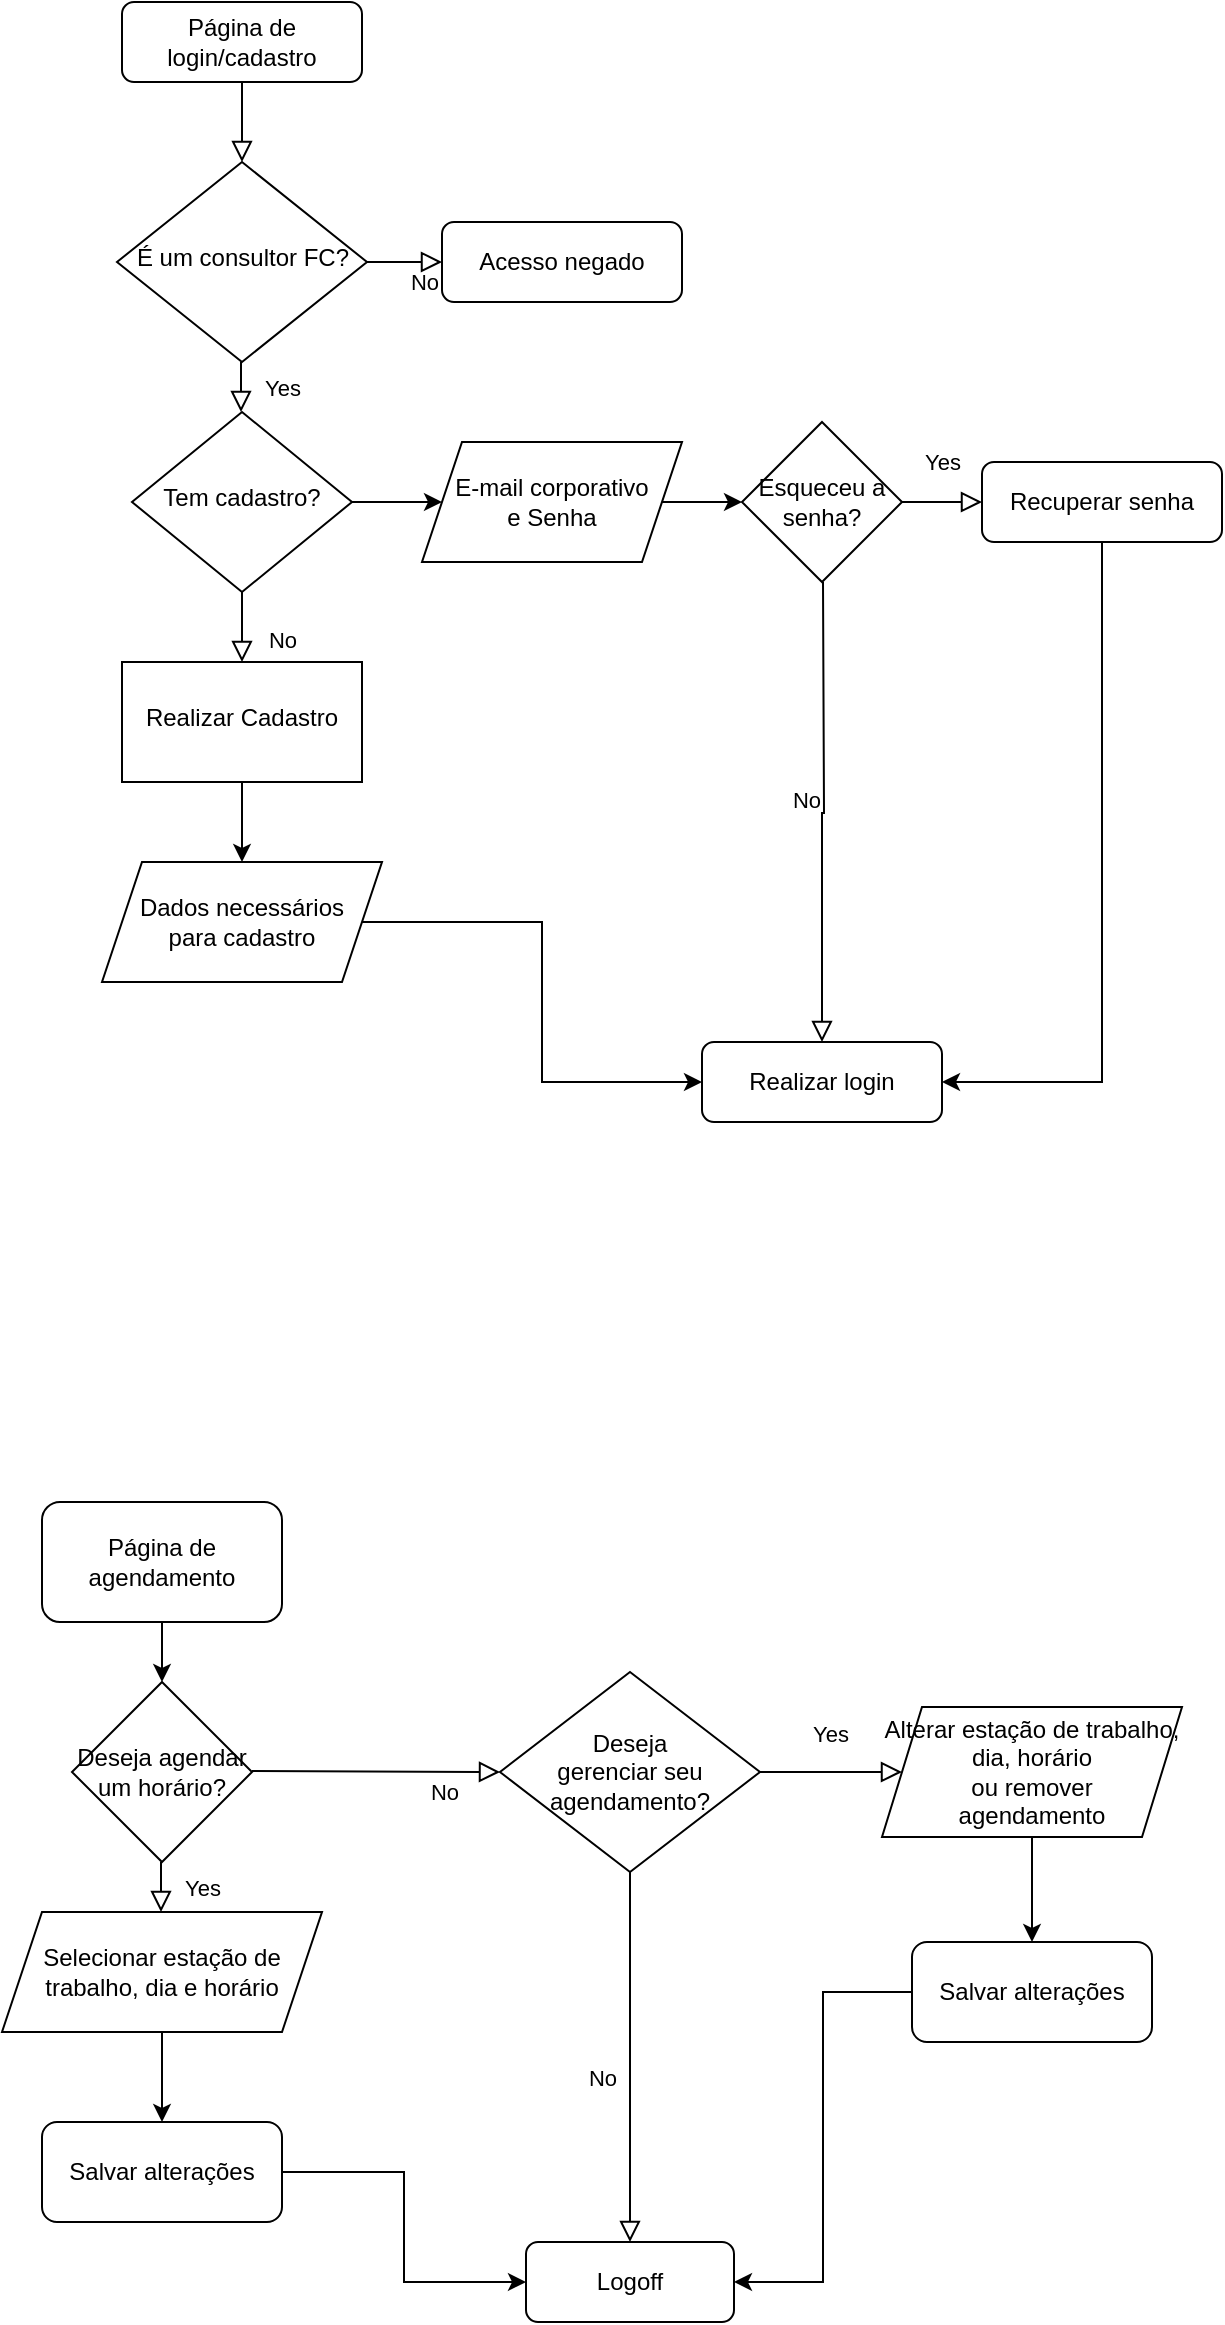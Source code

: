 <mxfile version="15.0.6" type="github">
  <diagram id="WUe_F00v6wb_hHvn9v3L" name="Page-1">
    <mxGraphModel dx="1422" dy="712" grid="1" gridSize="10" guides="1" tooltips="1" connect="1" arrows="1" fold="1" page="1" pageScale="1" pageWidth="827" pageHeight="1169" math="0" shadow="0">
      <root>
        <mxCell id="0" />
        <mxCell id="1" parent="0" />
        <mxCell id="g0WpMEpv7oePF3XQuSxZ-1" value="" style="rounded=0;html=1;jettySize=auto;orthogonalLoop=1;fontSize=11;endArrow=block;endFill=0;endSize=8;strokeWidth=1;shadow=0;labelBackgroundColor=none;edgeStyle=orthogonalEdgeStyle;" edge="1" parent="1" source="g0WpMEpv7oePF3XQuSxZ-2" target="g0WpMEpv7oePF3XQuSxZ-4">
          <mxGeometry relative="1" as="geometry" />
        </mxCell>
        <mxCell id="g0WpMEpv7oePF3XQuSxZ-2" value="Página de login/cadastro" style="rounded=1;whiteSpace=wrap;html=1;fontSize=12;glass=0;strokeWidth=1;shadow=0;" vertex="1" parent="1">
          <mxGeometry x="100" y="40" width="120" height="40" as="geometry" />
        </mxCell>
        <mxCell id="g0WpMEpv7oePF3XQuSxZ-3" value="No" style="edgeStyle=orthogonalEdgeStyle;rounded=0;html=1;jettySize=auto;orthogonalLoop=1;fontSize=11;endArrow=block;endFill=0;endSize=8;strokeWidth=1;shadow=0;labelBackgroundColor=none;" edge="1" parent="1" source="g0WpMEpv7oePF3XQuSxZ-4" target="g0WpMEpv7oePF3XQuSxZ-5">
          <mxGeometry x="0.529" y="-10" relative="1" as="geometry">
            <mxPoint x="1" as="offset" />
          </mxGeometry>
        </mxCell>
        <mxCell id="g0WpMEpv7oePF3XQuSxZ-4" value="É um consultor FC?" style="rhombus;whiteSpace=wrap;html=1;shadow=0;fontFamily=Helvetica;fontSize=12;align=center;strokeWidth=1;spacing=6;spacingTop=-4;" vertex="1" parent="1">
          <mxGeometry x="97.5" y="120" width="125" height="100" as="geometry" />
        </mxCell>
        <mxCell id="g0WpMEpv7oePF3XQuSxZ-5" value="Acesso negado" style="rounded=1;whiteSpace=wrap;html=1;fontSize=12;glass=0;strokeWidth=1;shadow=0;" vertex="1" parent="1">
          <mxGeometry x="260" y="150" width="120" height="40" as="geometry" />
        </mxCell>
        <mxCell id="g0WpMEpv7oePF3XQuSxZ-6" value="No" style="rounded=0;html=1;jettySize=auto;orthogonalLoop=1;fontSize=11;endArrow=block;endFill=0;endSize=8;strokeWidth=1;shadow=0;labelBackgroundColor=none;edgeStyle=orthogonalEdgeStyle;" edge="1" parent="1" source="g0WpMEpv7oePF3XQuSxZ-8">
          <mxGeometry x="0.333" y="20" relative="1" as="geometry">
            <mxPoint as="offset" />
            <mxPoint x="160" y="370" as="targetPoint" />
          </mxGeometry>
        </mxCell>
        <mxCell id="g0WpMEpv7oePF3XQuSxZ-7" value="" style="edgeStyle=orthogonalEdgeStyle;rounded=0;orthogonalLoop=1;jettySize=auto;html=1;" edge="1" parent="1" source="g0WpMEpv7oePF3XQuSxZ-8" target="g0WpMEpv7oePF3XQuSxZ-15">
          <mxGeometry relative="1" as="geometry" />
        </mxCell>
        <mxCell id="g0WpMEpv7oePF3XQuSxZ-8" value="Tem cadastro?" style="rhombus;whiteSpace=wrap;html=1;shadow=0;fontFamily=Helvetica;fontSize=12;align=center;strokeWidth=1;spacing=6;spacingTop=-4;" vertex="1" parent="1">
          <mxGeometry x="105" y="245" width="110" height="90" as="geometry" />
        </mxCell>
        <mxCell id="g0WpMEpv7oePF3XQuSxZ-9" value="Realizar login" style="rounded=1;whiteSpace=wrap;html=1;fontSize=12;glass=0;strokeWidth=1;shadow=0;" vertex="1" parent="1">
          <mxGeometry x="390" y="560" width="120" height="40" as="geometry" />
        </mxCell>
        <mxCell id="g0WpMEpv7oePF3XQuSxZ-10" value="" style="edgeStyle=orthogonalEdgeStyle;rounded=0;orthogonalLoop=1;jettySize=auto;html=1;" edge="1" parent="1" source="g0WpMEpv7oePF3XQuSxZ-11" target="g0WpMEpv7oePF3XQuSxZ-13">
          <mxGeometry relative="1" as="geometry" />
        </mxCell>
        <mxCell id="g0WpMEpv7oePF3XQuSxZ-11" value="Realizar Cadastro" style="whiteSpace=wrap;html=1;shadow=0;strokeWidth=1;spacing=6;spacingTop=-4;" vertex="1" parent="1">
          <mxGeometry x="100" y="370" width="120" height="60" as="geometry" />
        </mxCell>
        <mxCell id="g0WpMEpv7oePF3XQuSxZ-12" style="edgeStyle=orthogonalEdgeStyle;rounded=0;orthogonalLoop=1;jettySize=auto;html=1;entryX=0;entryY=0.5;entryDx=0;entryDy=0;" edge="1" parent="1" source="g0WpMEpv7oePF3XQuSxZ-13" target="g0WpMEpv7oePF3XQuSxZ-9">
          <mxGeometry relative="1" as="geometry" />
        </mxCell>
        <mxCell id="g0WpMEpv7oePF3XQuSxZ-13" value="&lt;div&gt;Dados necessários &lt;br&gt;&lt;/div&gt;&lt;div&gt;para cadastro&lt;/div&gt;" style="shape=parallelogram;perimeter=parallelogramPerimeter;whiteSpace=wrap;html=1;fixedSize=1;" vertex="1" parent="1">
          <mxGeometry x="90" y="470" width="140" height="60" as="geometry" />
        </mxCell>
        <mxCell id="g0WpMEpv7oePF3XQuSxZ-14" value="" style="edgeStyle=orthogonalEdgeStyle;rounded=0;orthogonalLoop=1;jettySize=auto;html=1;" edge="1" parent="1" source="g0WpMEpv7oePF3XQuSxZ-15" target="g0WpMEpv7oePF3XQuSxZ-16">
          <mxGeometry relative="1" as="geometry" />
        </mxCell>
        <mxCell id="g0WpMEpv7oePF3XQuSxZ-15" value="&lt;div&gt;E-mail corporativo&lt;/div&gt;&lt;div&gt;e Senha&lt;br&gt;&lt;/div&gt;" style="shape=parallelogram;perimeter=parallelogramPerimeter;whiteSpace=wrap;html=1;fixedSize=1;" vertex="1" parent="1">
          <mxGeometry x="250" y="260" width="130" height="60" as="geometry" />
        </mxCell>
        <mxCell id="g0WpMEpv7oePF3XQuSxZ-16" value="Esqueceu a senha?" style="rhombus;whiteSpace=wrap;html=1;" vertex="1" parent="1">
          <mxGeometry x="410" y="250" width="80" height="80" as="geometry" />
        </mxCell>
        <mxCell id="g0WpMEpv7oePF3XQuSxZ-17" style="edgeStyle=orthogonalEdgeStyle;rounded=0;orthogonalLoop=1;jettySize=auto;html=1;exitX=0.5;exitY=1;exitDx=0;exitDy=0;entryX=1;entryY=0.5;entryDx=0;entryDy=0;" edge="1" parent="1" source="g0WpMEpv7oePF3XQuSxZ-18" target="g0WpMEpv7oePF3XQuSxZ-9">
          <mxGeometry relative="1" as="geometry" />
        </mxCell>
        <mxCell id="g0WpMEpv7oePF3XQuSxZ-18" value="Recuperar senha" style="rounded=1;whiteSpace=wrap;html=1;fontSize=12;glass=0;strokeWidth=1;shadow=0;" vertex="1" parent="1">
          <mxGeometry x="530" y="270" width="120" height="40" as="geometry" />
        </mxCell>
        <mxCell id="g0WpMEpv7oePF3XQuSxZ-19" value="No" style="edgeStyle=orthogonalEdgeStyle;rounded=0;html=1;jettySize=auto;orthogonalLoop=1;fontSize=11;endArrow=block;endFill=0;endSize=8;strokeWidth=1;shadow=0;labelBackgroundColor=none;exitX=0.5;exitY=1;exitDx=0;exitDy=0;entryX=0.5;entryY=0;entryDx=0;entryDy=0;" edge="1" parent="1" target="g0WpMEpv7oePF3XQuSxZ-9">
          <mxGeometry x="-0.067" y="-10" relative="1" as="geometry">
            <mxPoint x="1" y="1" as="offset" />
            <mxPoint x="450.5" y="330" as="sourcePoint" />
            <mxPoint x="449.5" y="360" as="targetPoint" />
            <Array as="points" />
          </mxGeometry>
        </mxCell>
        <mxCell id="g0WpMEpv7oePF3XQuSxZ-20" value="Yes" style="rounded=0;html=1;jettySize=auto;orthogonalLoop=1;fontSize=11;endArrow=block;endFill=0;endSize=8;strokeWidth=1;shadow=0;labelBackgroundColor=none;edgeStyle=orthogonalEdgeStyle;exitX=1;exitY=0.5;exitDx=0;exitDy=0;entryX=0;entryY=0.5;entryDx=0;entryDy=0;" edge="1" parent="1" source="g0WpMEpv7oePF3XQuSxZ-16" target="g0WpMEpv7oePF3XQuSxZ-18">
          <mxGeometry y="20" relative="1" as="geometry">
            <mxPoint as="offset" />
            <mxPoint x="510" y="277.5" as="sourcePoint" />
            <mxPoint x="510" y="302.5" as="targetPoint" />
          </mxGeometry>
        </mxCell>
        <mxCell id="g0WpMEpv7oePF3XQuSxZ-21" value="Yes" style="rounded=0;html=1;jettySize=auto;orthogonalLoop=1;fontSize=11;endArrow=block;endFill=0;endSize=8;strokeWidth=1;shadow=0;labelBackgroundColor=none;edgeStyle=orthogonalEdgeStyle;" edge="1" parent="1">
          <mxGeometry y="20" relative="1" as="geometry">
            <mxPoint as="offset" />
            <mxPoint x="159.5" y="220" as="sourcePoint" />
            <mxPoint x="159.5" y="245" as="targetPoint" />
          </mxGeometry>
        </mxCell>
        <mxCell id="g0WpMEpv7oePF3XQuSxZ-22" value="" style="edgeStyle=orthogonalEdgeStyle;rounded=0;orthogonalLoop=1;jettySize=auto;html=1;" edge="1" parent="1" source="g0WpMEpv7oePF3XQuSxZ-23" target="g0WpMEpv7oePF3XQuSxZ-24">
          <mxGeometry relative="1" as="geometry" />
        </mxCell>
        <mxCell id="g0WpMEpv7oePF3XQuSxZ-23" value="Página de agendamento" style="rounded=1;whiteSpace=wrap;html=1;" vertex="1" parent="1">
          <mxGeometry x="60" y="790" width="120" height="60" as="geometry" />
        </mxCell>
        <mxCell id="g0WpMEpv7oePF3XQuSxZ-24" value="Deseja agendar um horário?" style="rhombus;whiteSpace=wrap;html=1;" vertex="1" parent="1">
          <mxGeometry x="75" y="880" width="90" height="90" as="geometry" />
        </mxCell>
        <mxCell id="g0WpMEpv7oePF3XQuSxZ-25" value="No" style="edgeStyle=orthogonalEdgeStyle;rounded=0;html=1;jettySize=auto;orthogonalLoop=1;fontSize=11;endArrow=block;endFill=0;endSize=8;strokeWidth=1;shadow=0;labelBackgroundColor=none;entryX=0;entryY=0.5;entryDx=0;entryDy=0;" edge="1" parent="1" target="g0WpMEpv7oePF3XQuSxZ-27">
          <mxGeometry x="0.529" y="-10" relative="1" as="geometry">
            <mxPoint x="1" as="offset" />
            <mxPoint x="165" y="924.5" as="sourcePoint" />
            <mxPoint x="202.5" y="924.5" as="targetPoint" />
          </mxGeometry>
        </mxCell>
        <mxCell id="g0WpMEpv7oePF3XQuSxZ-26" value="Yes" style="rounded=0;html=1;jettySize=auto;orthogonalLoop=1;fontSize=11;endArrow=block;endFill=0;endSize=8;strokeWidth=1;shadow=0;labelBackgroundColor=none;edgeStyle=orthogonalEdgeStyle;" edge="1" parent="1">
          <mxGeometry y="20" relative="1" as="geometry">
            <mxPoint as="offset" />
            <mxPoint x="119.5" y="970" as="sourcePoint" />
            <mxPoint x="119.5" y="995" as="targetPoint" />
          </mxGeometry>
        </mxCell>
        <mxCell id="g0WpMEpv7oePF3XQuSxZ-27" value="&lt;div&gt;Deseja &lt;br&gt;&lt;/div&gt;&lt;div&gt;gerenciar seu agendamento?&lt;/div&gt;" style="rhombus;whiteSpace=wrap;html=1;" vertex="1" parent="1">
          <mxGeometry x="289" y="875" width="130" height="100" as="geometry" />
        </mxCell>
        <mxCell id="g0WpMEpv7oePF3XQuSxZ-28" value="No" style="edgeStyle=orthogonalEdgeStyle;rounded=0;html=1;jettySize=auto;orthogonalLoop=1;fontSize=11;endArrow=block;endFill=0;endSize=8;strokeWidth=1;shadow=0;labelBackgroundColor=none;exitX=0.5;exitY=1;exitDx=0;exitDy=0;entryX=0.5;entryY=0;entryDx=0;entryDy=0;" edge="1" parent="1" source="g0WpMEpv7oePF3XQuSxZ-27" target="g0WpMEpv7oePF3XQuSxZ-30">
          <mxGeometry x="0.111" y="-14" relative="1" as="geometry">
            <mxPoint as="offset" />
            <mxPoint x="354" y="990" as="sourcePoint" />
            <mxPoint x="354" y="1020" as="targetPoint" />
            <Array as="points" />
          </mxGeometry>
        </mxCell>
        <mxCell id="g0WpMEpv7oePF3XQuSxZ-29" value="Yes" style="rounded=0;html=1;jettySize=auto;orthogonalLoop=1;fontSize=11;endArrow=block;endFill=0;endSize=8;strokeWidth=1;shadow=0;labelBackgroundColor=none;edgeStyle=orthogonalEdgeStyle;exitX=1;exitY=0.5;exitDx=0;exitDy=0;" edge="1" parent="1" source="g0WpMEpv7oePF3XQuSxZ-27">
          <mxGeometry y="20" relative="1" as="geometry">
            <mxPoint as="offset" />
            <mxPoint x="470" y="912.5" as="sourcePoint" />
            <mxPoint x="490" y="925" as="targetPoint" />
          </mxGeometry>
        </mxCell>
        <mxCell id="g0WpMEpv7oePF3XQuSxZ-30" value="Logoff" style="rounded=1;whiteSpace=wrap;html=1;" vertex="1" parent="1">
          <mxGeometry x="302" y="1160" width="104" height="40" as="geometry" />
        </mxCell>
        <mxCell id="g0WpMEpv7oePF3XQuSxZ-31" value="" style="edgeStyle=orthogonalEdgeStyle;rounded=0;orthogonalLoop=1;jettySize=auto;html=1;" edge="1" parent="1" source="g0WpMEpv7oePF3XQuSxZ-32" target="g0WpMEpv7oePF3XQuSxZ-34">
          <mxGeometry relative="1" as="geometry" />
        </mxCell>
        <mxCell id="g0WpMEpv7oePF3XQuSxZ-32" value="&lt;div&gt;Selecionar estação de trabalho, dia e horário&lt;/div&gt;" style="shape=parallelogram;perimeter=parallelogramPerimeter;whiteSpace=wrap;html=1;fixedSize=1;" vertex="1" parent="1">
          <mxGeometry x="40" y="995" width="160" height="60" as="geometry" />
        </mxCell>
        <mxCell id="g0WpMEpv7oePF3XQuSxZ-33" style="edgeStyle=orthogonalEdgeStyle;rounded=0;orthogonalLoop=1;jettySize=auto;html=1;entryX=0;entryY=0.5;entryDx=0;entryDy=0;" edge="1" parent="1" source="g0WpMEpv7oePF3XQuSxZ-34" target="g0WpMEpv7oePF3XQuSxZ-30">
          <mxGeometry relative="1" as="geometry" />
        </mxCell>
        <mxCell id="g0WpMEpv7oePF3XQuSxZ-34" value="Salvar alterações" style="rounded=1;whiteSpace=wrap;html=1;" vertex="1" parent="1">
          <mxGeometry x="60" y="1100" width="120" height="50" as="geometry" />
        </mxCell>
        <mxCell id="g0WpMEpv7oePF3XQuSxZ-35" style="edgeStyle=orthogonalEdgeStyle;rounded=0;orthogonalLoop=1;jettySize=auto;html=1;entryX=0.5;entryY=0;entryDx=0;entryDy=0;" edge="1" parent="1" source="g0WpMEpv7oePF3XQuSxZ-36" target="g0WpMEpv7oePF3XQuSxZ-38">
          <mxGeometry relative="1" as="geometry" />
        </mxCell>
        <mxCell id="g0WpMEpv7oePF3XQuSxZ-36" value="&lt;div&gt;Alterar estação de trabalho, dia, horário &lt;br&gt;&lt;/div&gt;&lt;div&gt;ou remover&lt;/div&gt;&lt;div&gt; agendamento&lt;/div&gt;" style="shape=parallelogram;perimeter=parallelogramPerimeter;whiteSpace=wrap;html=1;fixedSize=1;" vertex="1" parent="1">
          <mxGeometry x="480" y="892.5" width="150" height="65" as="geometry" />
        </mxCell>
        <mxCell id="g0WpMEpv7oePF3XQuSxZ-37" style="edgeStyle=orthogonalEdgeStyle;rounded=0;orthogonalLoop=1;jettySize=auto;html=1;entryX=1;entryY=0.5;entryDx=0;entryDy=0;" edge="1" parent="1" source="g0WpMEpv7oePF3XQuSxZ-38" target="g0WpMEpv7oePF3XQuSxZ-30">
          <mxGeometry relative="1" as="geometry" />
        </mxCell>
        <mxCell id="g0WpMEpv7oePF3XQuSxZ-38" value="Salvar alterações" style="rounded=1;whiteSpace=wrap;html=1;" vertex="1" parent="1">
          <mxGeometry x="495" y="1010" width="120" height="50" as="geometry" />
        </mxCell>
      </root>
    </mxGraphModel>
  </diagram>
</mxfile>
